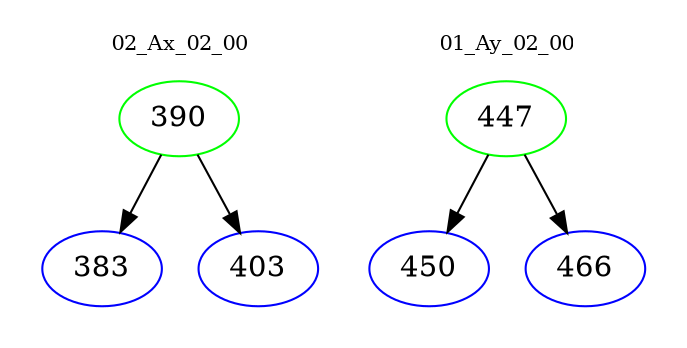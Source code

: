digraph{
subgraph cluster_0 {
color = white
label = "02_Ax_02_00";
fontsize=10;
T0_390 [label="390", color="green"]
T0_390 -> T0_383 [color="black"]
T0_383 [label="383", color="blue"]
T0_390 -> T0_403 [color="black"]
T0_403 [label="403", color="blue"]
}
subgraph cluster_1 {
color = white
label = "01_Ay_02_00";
fontsize=10;
T1_447 [label="447", color="green"]
T1_447 -> T1_450 [color="black"]
T1_450 [label="450", color="blue"]
T1_447 -> T1_466 [color="black"]
T1_466 [label="466", color="blue"]
}
}

